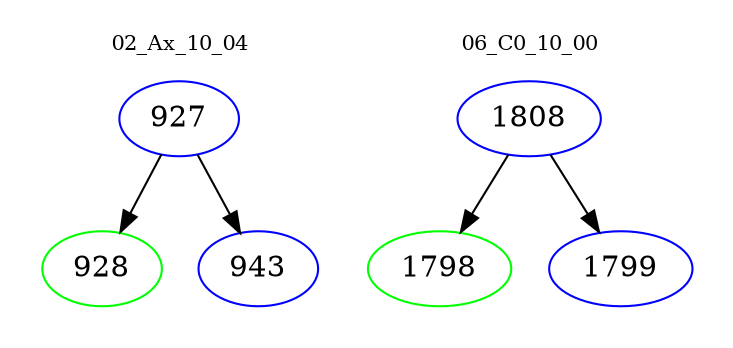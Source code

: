 digraph{
subgraph cluster_0 {
color = white
label = "02_Ax_10_04";
fontsize=10;
T0_927 [label="927", color="blue"]
T0_927 -> T0_928 [color="black"]
T0_928 [label="928", color="green"]
T0_927 -> T0_943 [color="black"]
T0_943 [label="943", color="blue"]
}
subgraph cluster_1 {
color = white
label = "06_C0_10_00";
fontsize=10;
T1_1808 [label="1808", color="blue"]
T1_1808 -> T1_1798 [color="black"]
T1_1798 [label="1798", color="green"]
T1_1808 -> T1_1799 [color="black"]
T1_1799 [label="1799", color="blue"]
}
}
